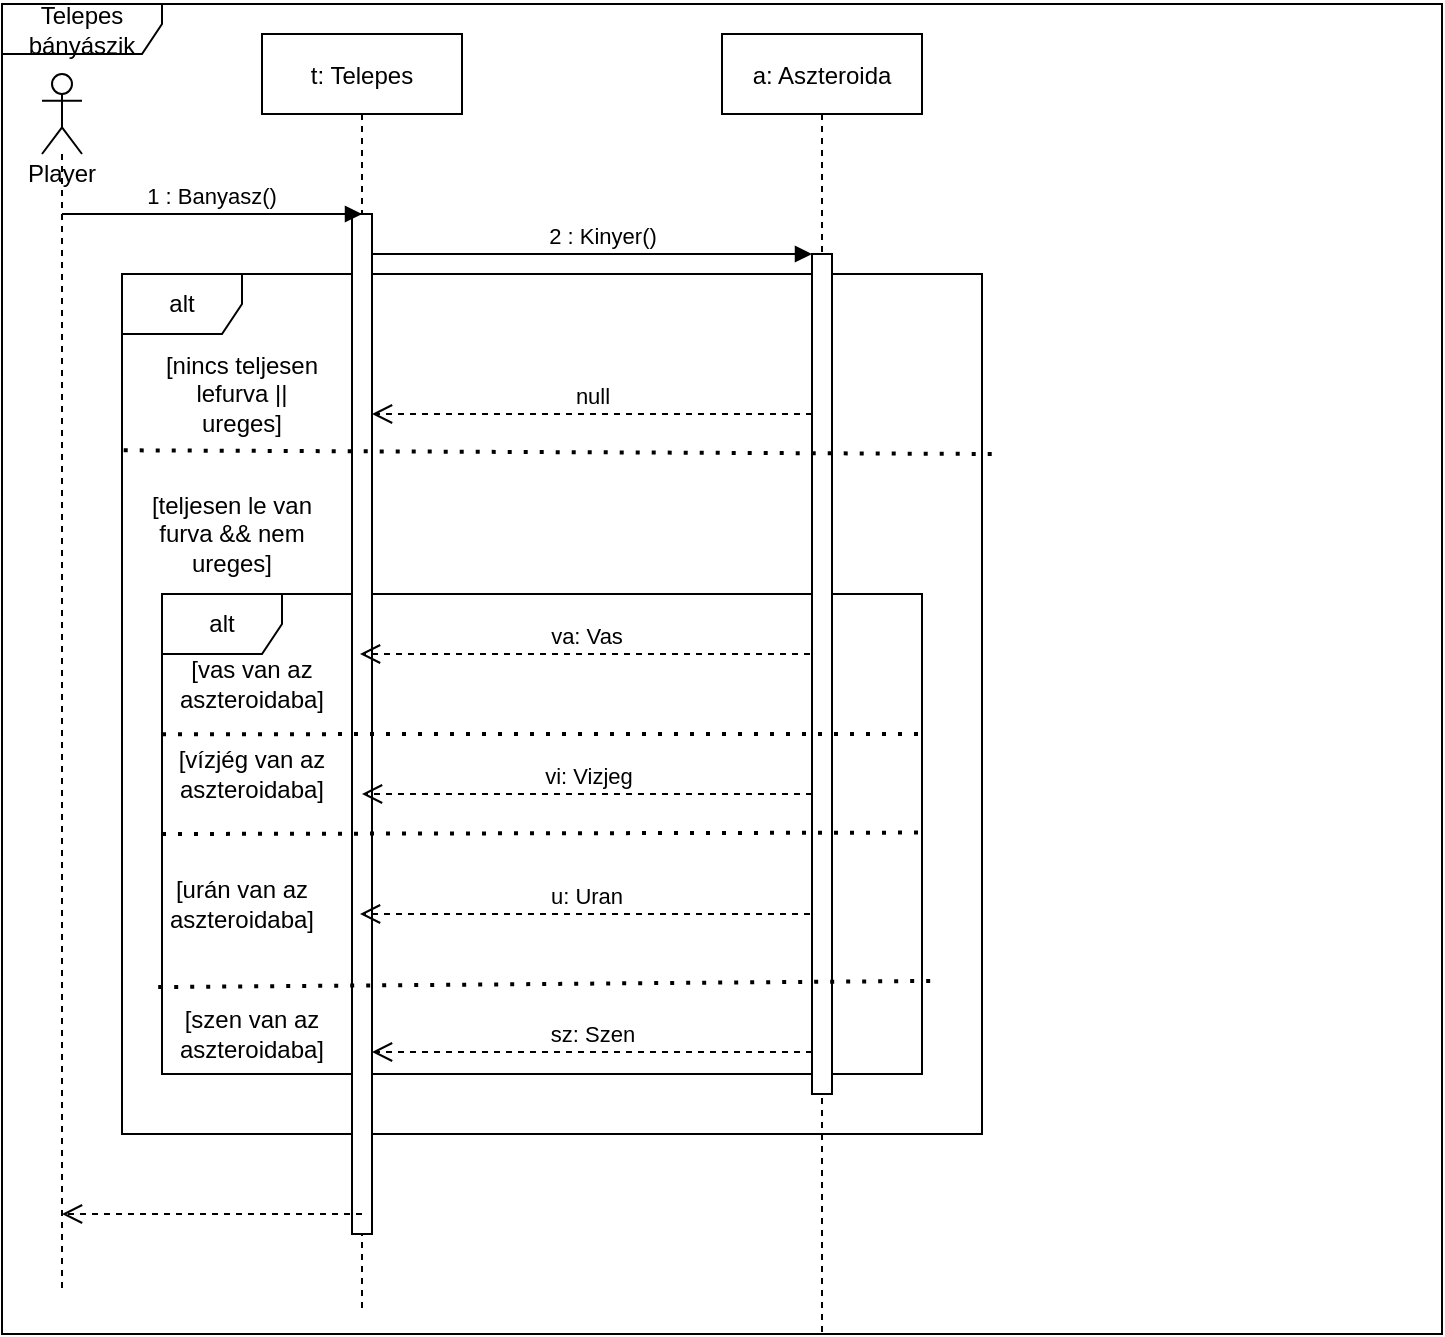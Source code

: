 <mxfile version="14.4.8" type="github">
  <diagram id="J1bjhtmrt5cHXV6CHr0A" name="Page-1">
    <mxGraphModel dx="782" dy="437" grid="1" gridSize="10" guides="1" tooltips="1" connect="1" arrows="1" fold="1" page="1" pageScale="1" pageWidth="827" pageHeight="1169" math="0" shadow="0">
      <root>
        <mxCell id="0" />
        <mxCell id="1" parent="0" />
        <mxCell id="YbralIFZx1qgQPVMzooF-5" value="alt" style="shape=umlFrame;whiteSpace=wrap;html=1;" vertex="1" parent="1">
          <mxGeometry x="90" y="440" width="380" height="240" as="geometry" />
        </mxCell>
        <mxCell id="07WHPeXEFbF3GCmJDCzx-1" value="Telepes bányászik" style="shape=umlFrame;whiteSpace=wrap;html=1;width=80;height=25;" parent="1" vertex="1">
          <mxGeometry x="10" y="145" width="720" height="665" as="geometry" />
        </mxCell>
        <mxCell id="07WHPeXEFbF3GCmJDCzx-2" value="alt" style="shape=umlFrame;whiteSpace=wrap;html=1;" parent="1" vertex="1">
          <mxGeometry x="70" y="280" width="430" height="430" as="geometry" />
        </mxCell>
        <mxCell id="07WHPeXEFbF3GCmJDCzx-3" value="t: Telepes" style="shape=umlLifeline;perimeter=lifelinePerimeter;container=1;collapsible=0;recursiveResize=0;rounded=0;shadow=0;strokeWidth=1;" parent="1" vertex="1">
          <mxGeometry x="140" y="160" width="100" height="640" as="geometry" />
        </mxCell>
        <mxCell id="07WHPeXEFbF3GCmJDCzx-4" value="" style="html=1;points=[];perimeter=orthogonalPerimeter;" parent="07WHPeXEFbF3GCmJDCzx-3" vertex="1">
          <mxGeometry x="45" y="90" width="10" height="510" as="geometry" />
        </mxCell>
        <mxCell id="07WHPeXEFbF3GCmJDCzx-5" value="[teljesen le van furva &amp;amp;&amp;amp; nem ureges]" style="text;html=1;strokeColor=none;fillColor=none;align=center;verticalAlign=middle;whiteSpace=wrap;rounded=0;" parent="1" vertex="1">
          <mxGeometry x="70" y="380" width="110" height="60" as="geometry" />
        </mxCell>
        <mxCell id="07WHPeXEFbF3GCmJDCzx-6" value="a: Aszteroida" style="shape=umlLifeline;perimeter=lifelinePerimeter;container=1;collapsible=0;recursiveResize=0;rounded=0;shadow=0;strokeWidth=1;" parent="1" vertex="1">
          <mxGeometry x="370" y="160" width="100" height="650" as="geometry" />
        </mxCell>
        <mxCell id="07WHPeXEFbF3GCmJDCzx-7" value="" style="html=1;points=[];perimeter=orthogonalPerimeter;" parent="07WHPeXEFbF3GCmJDCzx-6" vertex="1">
          <mxGeometry x="45" y="110" width="10" height="420" as="geometry" />
        </mxCell>
        <mxCell id="07WHPeXEFbF3GCmJDCzx-8" value="2 : Kinyer()" style="html=1;verticalAlign=bottom;endArrow=block;entryX=0;entryY=0;" parent="1" source="07WHPeXEFbF3GCmJDCzx-4" target="07WHPeXEFbF3GCmJDCzx-7" edge="1">
          <mxGeometry x="0.045" relative="1" as="geometry">
            <mxPoint x="204" y="310" as="sourcePoint" />
            <Array as="points" />
            <mxPoint as="offset" />
          </mxGeometry>
        </mxCell>
        <mxCell id="07WHPeXEFbF3GCmJDCzx-9" value="sz: Szen" style="html=1;verticalAlign=bottom;endArrow=open;dashed=1;endSize=8;exitX=0;exitY=0.95;" parent="1" source="07WHPeXEFbF3GCmJDCzx-7" target="07WHPeXEFbF3GCmJDCzx-4" edge="1">
          <mxGeometry relative="1" as="geometry">
            <mxPoint x="305" y="376" as="targetPoint" />
          </mxGeometry>
        </mxCell>
        <mxCell id="07WHPeXEFbF3GCmJDCzx-11" value="null" style="html=1;verticalAlign=bottom;endArrow=open;dashed=1;endSize=8;" parent="1" source="07WHPeXEFbF3GCmJDCzx-7" target="07WHPeXEFbF3GCmJDCzx-4" edge="1">
          <mxGeometry relative="1" as="geometry">
            <mxPoint x="350" y="380" as="sourcePoint" />
            <mxPoint x="270" y="380" as="targetPoint" />
            <Array as="points">
              <mxPoint x="340" y="350" />
            </Array>
          </mxGeometry>
        </mxCell>
        <mxCell id="07WHPeXEFbF3GCmJDCzx-12" value="" style="endArrow=none;dashed=1;html=1;dashPattern=1 3;strokeWidth=2;exitX=0.002;exitY=0.205;exitDx=0;exitDy=0;exitPerimeter=0;" parent="1" edge="1" source="07WHPeXEFbF3GCmJDCzx-2">
          <mxGeometry width="50" height="50" relative="1" as="geometry">
            <mxPoint x="215" y="370" as="sourcePoint" />
            <mxPoint x="505" y="370" as="targetPoint" />
          </mxGeometry>
        </mxCell>
        <mxCell id="07WHPeXEFbF3GCmJDCzx-13" value="[nincs teljesen &lt;br&gt;lefurva || ureges]" style="text;html=1;strokeColor=none;fillColor=none;align=center;verticalAlign=middle;whiteSpace=wrap;rounded=0;" parent="1" vertex="1">
          <mxGeometry x="90" y="330" width="80" height="20" as="geometry" />
        </mxCell>
        <mxCell id="07WHPeXEFbF3GCmJDCzx-14" value="Player" style="shape=umlLifeline;participant=umlActor;perimeter=lifelinePerimeter;whiteSpace=wrap;html=1;container=1;collapsible=0;recursiveResize=0;verticalAlign=top;spacingTop=36;outlineConnect=0;" parent="1" vertex="1">
          <mxGeometry x="30" y="180" width="20" height="610" as="geometry" />
        </mxCell>
        <mxCell id="07WHPeXEFbF3GCmJDCzx-15" value="1 : Banyasz()" style="verticalAlign=bottom;startArrow=none;endArrow=block;startSize=8;shadow=0;strokeWidth=1;startFill=0;" parent="1" edge="1">
          <mxGeometry relative="1" as="geometry">
            <mxPoint x="40" y="250" as="sourcePoint" />
            <mxPoint x="190" y="250" as="targetPoint" />
            <Array as="points" />
          </mxGeometry>
        </mxCell>
        <mxCell id="YbralIFZx1qgQPVMzooF-1" value="" style="html=1;verticalAlign=bottom;endArrow=open;dashed=1;endSize=8;" edge="1" parent="1" target="07WHPeXEFbF3GCmJDCzx-14">
          <mxGeometry x="-0.07" y="60" relative="1" as="geometry">
            <mxPoint x="190" y="750" as="sourcePoint" />
            <mxPoint x="110" y="750" as="targetPoint" />
            <mxPoint as="offset" />
          </mxGeometry>
        </mxCell>
        <mxCell id="YbralIFZx1qgQPVMzooF-2" value="u: Uran" style="html=1;verticalAlign=bottom;endArrow=open;dashed=1;endSize=8;" edge="1" parent="1">
          <mxGeometry relative="1" as="geometry">
            <mxPoint x="414" y="600" as="sourcePoint" />
            <mxPoint x="189" y="600" as="targetPoint" />
          </mxGeometry>
        </mxCell>
        <mxCell id="YbralIFZx1qgQPVMzooF-3" value="vi: Vizjeg" style="html=1;verticalAlign=bottom;endArrow=open;dashed=1;endSize=8;" edge="1" parent="1">
          <mxGeometry relative="1" as="geometry">
            <mxPoint x="415" y="540" as="sourcePoint" />
            <mxPoint x="190" y="540" as="targetPoint" />
          </mxGeometry>
        </mxCell>
        <mxCell id="YbralIFZx1qgQPVMzooF-4" value="va: Vas" style="html=1;verticalAlign=bottom;endArrow=open;dashed=1;endSize=8;" edge="1" parent="1">
          <mxGeometry relative="1" as="geometry">
            <mxPoint x="414" y="470" as="sourcePoint" />
            <mxPoint x="189" y="470" as="targetPoint" />
          </mxGeometry>
        </mxCell>
        <mxCell id="YbralIFZx1qgQPVMzooF-6" value="" style="endArrow=none;dashed=1;html=1;dashPattern=1 3;strokeWidth=2;exitX=0;exitY=0.292;exitDx=0;exitDy=0;exitPerimeter=0;" edge="1" parent="1" source="YbralIFZx1qgQPVMzooF-5">
          <mxGeometry width="50" height="50" relative="1" as="geometry">
            <mxPoint x="120" y="540" as="sourcePoint" />
            <mxPoint x="470" y="510" as="targetPoint" />
          </mxGeometry>
        </mxCell>
        <mxCell id="YbralIFZx1qgQPVMzooF-7" value="" style="endArrow=none;dashed=1;html=1;dashPattern=1 3;strokeWidth=2;exitX=0;exitY=0.5;exitDx=0;exitDy=0;exitPerimeter=0;entryX=1.009;entryY=0.497;entryDx=0;entryDy=0;entryPerimeter=0;" edge="1" parent="1" source="YbralIFZx1qgQPVMzooF-5" target="YbralIFZx1qgQPVMzooF-5">
          <mxGeometry width="50" height="50" relative="1" as="geometry">
            <mxPoint x="120" y="590" as="sourcePoint" />
            <mxPoint x="435" y="559" as="targetPoint" />
          </mxGeometry>
        </mxCell>
        <mxCell id="YbralIFZx1qgQPVMzooF-8" value="" style="endArrow=none;dashed=1;html=1;dashPattern=1 3;strokeWidth=2;entryX=1.012;entryY=0.806;entryDx=0;entryDy=0;entryPerimeter=0;exitX=-0.005;exitY=0.819;exitDx=0;exitDy=0;exitPerimeter=0;" edge="1" parent="1" source="YbralIFZx1qgQPVMzooF-5" target="YbralIFZx1qgQPVMzooF-5">
          <mxGeometry width="50" height="50" relative="1" as="geometry">
            <mxPoint x="110" y="650" as="sourcePoint" />
            <mxPoint x="160" y="600" as="targetPoint" />
          </mxGeometry>
        </mxCell>
        <mxCell id="YbralIFZx1qgQPVMzooF-9" value="[vas van az aszteroidaba]" style="text;html=1;strokeColor=none;fillColor=none;align=center;verticalAlign=middle;whiteSpace=wrap;rounded=0;" vertex="1" parent="1">
          <mxGeometry x="80" y="475" width="110" height="20" as="geometry" />
        </mxCell>
        <mxCell id="YbralIFZx1qgQPVMzooF-10" value="[vízjég van az aszteroidaba]" style="text;html=1;strokeColor=none;fillColor=none;align=center;verticalAlign=middle;whiteSpace=wrap;rounded=0;" vertex="1" parent="1">
          <mxGeometry x="80" y="520" width="110" height="20" as="geometry" />
        </mxCell>
        <mxCell id="YbralIFZx1qgQPVMzooF-11" value="[urán van az aszteroidaba]" style="text;html=1;strokeColor=none;fillColor=none;align=center;verticalAlign=middle;whiteSpace=wrap;rounded=0;" vertex="1" parent="1">
          <mxGeometry x="75" y="585" width="110" height="20" as="geometry" />
        </mxCell>
        <mxCell id="YbralIFZx1qgQPVMzooF-12" value="[szen van az aszteroidaba]" style="text;html=1;strokeColor=none;fillColor=none;align=center;verticalAlign=middle;whiteSpace=wrap;rounded=0;" vertex="1" parent="1">
          <mxGeometry x="80" y="650" width="110" height="20" as="geometry" />
        </mxCell>
      </root>
    </mxGraphModel>
  </diagram>
</mxfile>
